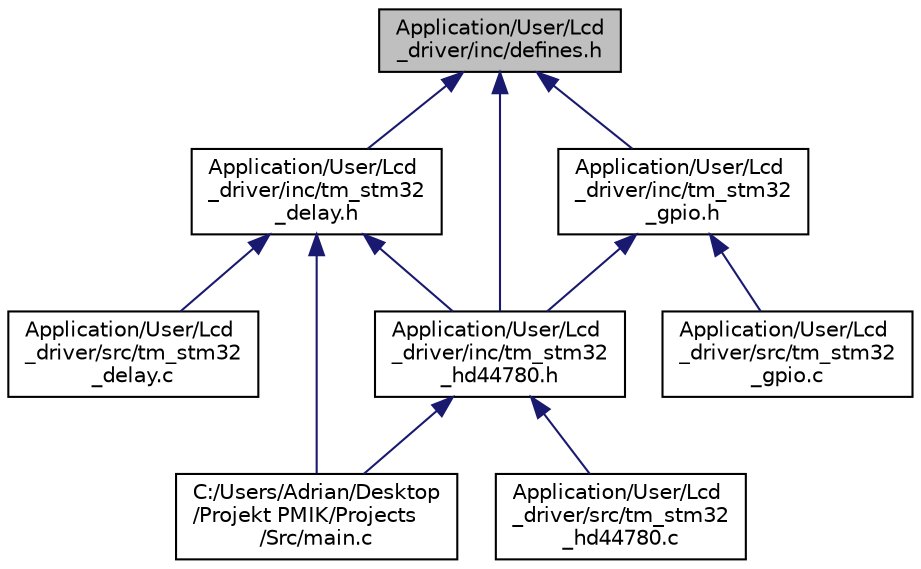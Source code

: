 digraph "Application/User/Lcd_driver/inc/defines.h"
{
  edge [fontname="Helvetica",fontsize="10",labelfontname="Helvetica",labelfontsize="10"];
  node [fontname="Helvetica",fontsize="10",shape=record];
  Node1 [label="Application/User/Lcd\l_driver/inc/defines.h",height=0.2,width=0.4,color="black", fillcolor="grey75", style="filled", fontcolor="black"];
  Node1 -> Node2 [dir="back",color="midnightblue",fontsize="10",style="solid",fontname="Helvetica"];
  Node2 [label="Application/User/Lcd\l_driver/inc/tm_stm32\l_delay.h",height=0.2,width=0.4,color="black", fillcolor="white", style="filled",URL="$tm__stm32__delay_8h.html"];
  Node2 -> Node3 [dir="back",color="midnightblue",fontsize="10",style="solid",fontname="Helvetica"];
  Node3 [label="Application/User/Lcd\l_driver/src/tm_stm32\l_delay.c",height=0.2,width=0.4,color="black", fillcolor="white", style="filled",URL="$tm__stm32__delay_8c.html"];
  Node2 -> Node4 [dir="back",color="midnightblue",fontsize="10",style="solid",fontname="Helvetica"];
  Node4 [label="C:/Users/Adrian/Desktop\l/Projekt PMIK/Projects\l/Src/main.c",height=0.2,width=0.4,color="black", fillcolor="white", style="filled",URL="$main_8c.html",tooltip=": Main program body "];
  Node2 -> Node5 [dir="back",color="midnightblue",fontsize="10",style="solid",fontname="Helvetica"];
  Node5 [label="Application/User/Lcd\l_driver/inc/tm_stm32\l_hd44780.h",height=0.2,width=0.4,color="black", fillcolor="white", style="filled",URL="$tm__stm32__hd44780_8h.html"];
  Node5 -> Node6 [dir="back",color="midnightblue",fontsize="10",style="solid",fontname="Helvetica"];
  Node6 [label="Application/User/Lcd\l_driver/src/tm_stm32\l_hd44780.c",height=0.2,width=0.4,color="black", fillcolor="white", style="filled",URL="$tm__stm32__hd44780_8c.html"];
  Node5 -> Node4 [dir="back",color="midnightblue",fontsize="10",style="solid",fontname="Helvetica"];
  Node1 -> Node7 [dir="back",color="midnightblue",fontsize="10",style="solid",fontname="Helvetica"];
  Node7 [label="Application/User/Lcd\l_driver/inc/tm_stm32\l_gpio.h",height=0.2,width=0.4,color="black", fillcolor="white", style="filled",URL="$tm__stm32__gpio_8h.html"];
  Node7 -> Node8 [dir="back",color="midnightblue",fontsize="10",style="solid",fontname="Helvetica"];
  Node8 [label="Application/User/Lcd\l_driver/src/tm_stm32\l_gpio.c",height=0.2,width=0.4,color="black", fillcolor="white", style="filled",URL="$tm__stm32__gpio_8c.html"];
  Node7 -> Node5 [dir="back",color="midnightblue",fontsize="10",style="solid",fontname="Helvetica"];
  Node1 -> Node5 [dir="back",color="midnightblue",fontsize="10",style="solid",fontname="Helvetica"];
}
